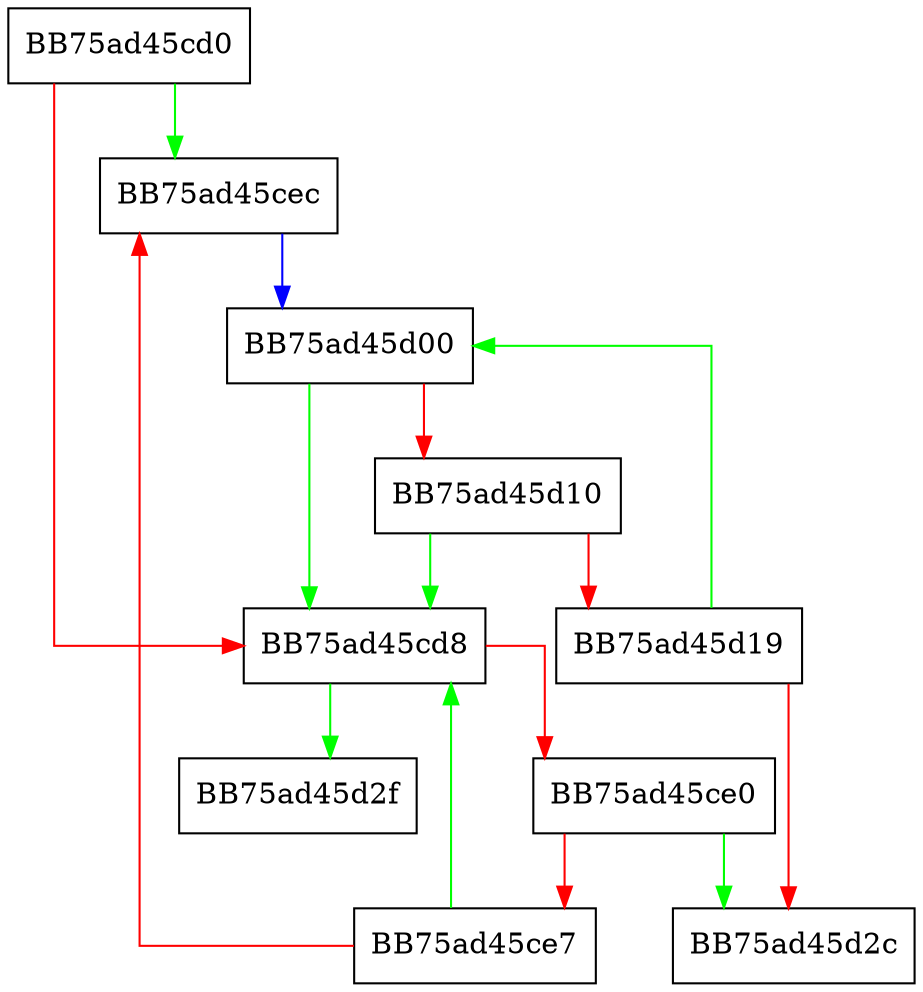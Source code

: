 digraph strcmp {
  node [shape="box"];
  graph [splines=ortho];
  BB75ad45cd0 -> BB75ad45cec [color="green"];
  BB75ad45cd0 -> BB75ad45cd8 [color="red"];
  BB75ad45cd8 -> BB75ad45d2f [color="green"];
  BB75ad45cd8 -> BB75ad45ce0 [color="red"];
  BB75ad45ce0 -> BB75ad45d2c [color="green"];
  BB75ad45ce0 -> BB75ad45ce7 [color="red"];
  BB75ad45ce7 -> BB75ad45cd8 [color="green"];
  BB75ad45ce7 -> BB75ad45cec [color="red"];
  BB75ad45cec -> BB75ad45d00 [color="blue"];
  BB75ad45d00 -> BB75ad45cd8 [color="green"];
  BB75ad45d00 -> BB75ad45d10 [color="red"];
  BB75ad45d10 -> BB75ad45cd8 [color="green"];
  BB75ad45d10 -> BB75ad45d19 [color="red"];
  BB75ad45d19 -> BB75ad45d00 [color="green"];
  BB75ad45d19 -> BB75ad45d2c [color="red"];
}